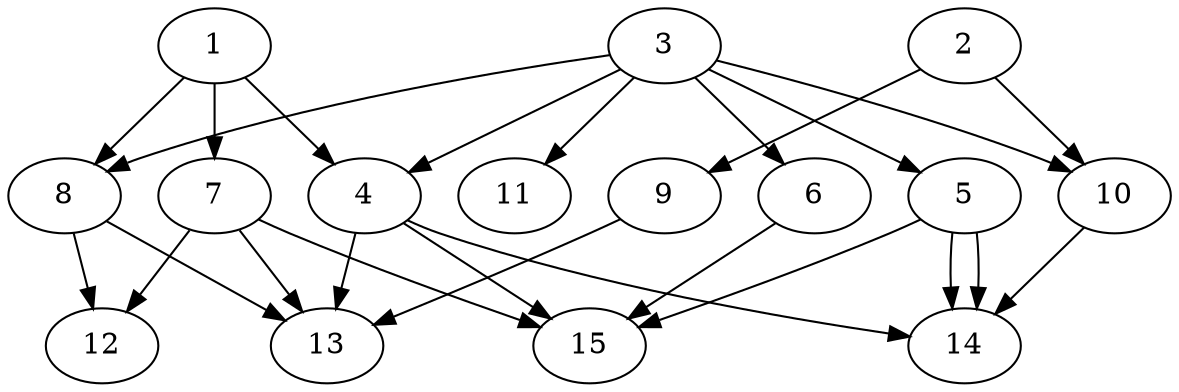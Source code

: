 // DAG automatically generated by daggen at Thu Oct  3 13:59:27 2019
// ./daggen --dot -n 15 --ccr 0.5 --fat 0.7 --regular 0.5 --density 0.5 --mindata 5242880 --maxdata 52428800 
digraph G {
  1 [size="43399168", alpha="0.14", expect_size="21699584"] 
  1 -> 4 [size ="21699584"]
  1 -> 7 [size ="21699584"]
  1 -> 8 [size ="21699584"]
  2 [size="99883008", alpha="0.17", expect_size="49941504"] 
  2 -> 9 [size ="49941504"]
  2 -> 10 [size ="49941504"]
  3 [size="26118144", alpha="0.19", expect_size="13059072"] 
  3 -> 4 [size ="13059072"]
  3 -> 5 [size ="13059072"]
  3 -> 6 [size ="13059072"]
  3 -> 8 [size ="13059072"]
  3 -> 10 [size ="13059072"]
  3 -> 11 [size ="13059072"]
  4 [size="63141888", alpha="0.16", expect_size="31570944"] 
  4 -> 13 [size ="31570944"]
  4 -> 14 [size ="31570944"]
  4 -> 15 [size ="31570944"]
  5 [size="34838528", alpha="0.05", expect_size="17419264"] 
  5 -> 14 [size ="17419264"]
  5 -> 14 [size ="17419264"]
  5 -> 15 [size ="17419264"]
  6 [size="29208576", alpha="0.12", expect_size="14604288"] 
  6 -> 15 [size ="14604288"]
  7 [size="40853504", alpha="0.11", expect_size="20426752"] 
  7 -> 12 [size ="20426752"]
  7 -> 13 [size ="20426752"]
  7 -> 15 [size ="20426752"]
  8 [size="29626368", alpha="0.11", expect_size="14813184"] 
  8 -> 12 [size ="14813184"]
  8 -> 13 [size ="14813184"]
  9 [size="66234368", alpha="0.18", expect_size="33117184"] 
  9 -> 13 [size ="33117184"]
  10 [size="86800384", alpha="0.16", expect_size="43400192"] 
  10 -> 14 [size ="43400192"]
  11 [size="73791488", alpha="0.18", expect_size="36895744"] 
  12 [size="45099008", alpha="0.14", expect_size="22549504"] 
  13 [size="30191616", alpha="0.02", expect_size="15095808"] 
  14 [size="25866240", alpha="0.07", expect_size="12933120"] 
  15 [size="103471104", alpha="0.04", expect_size="51735552"] 
}
